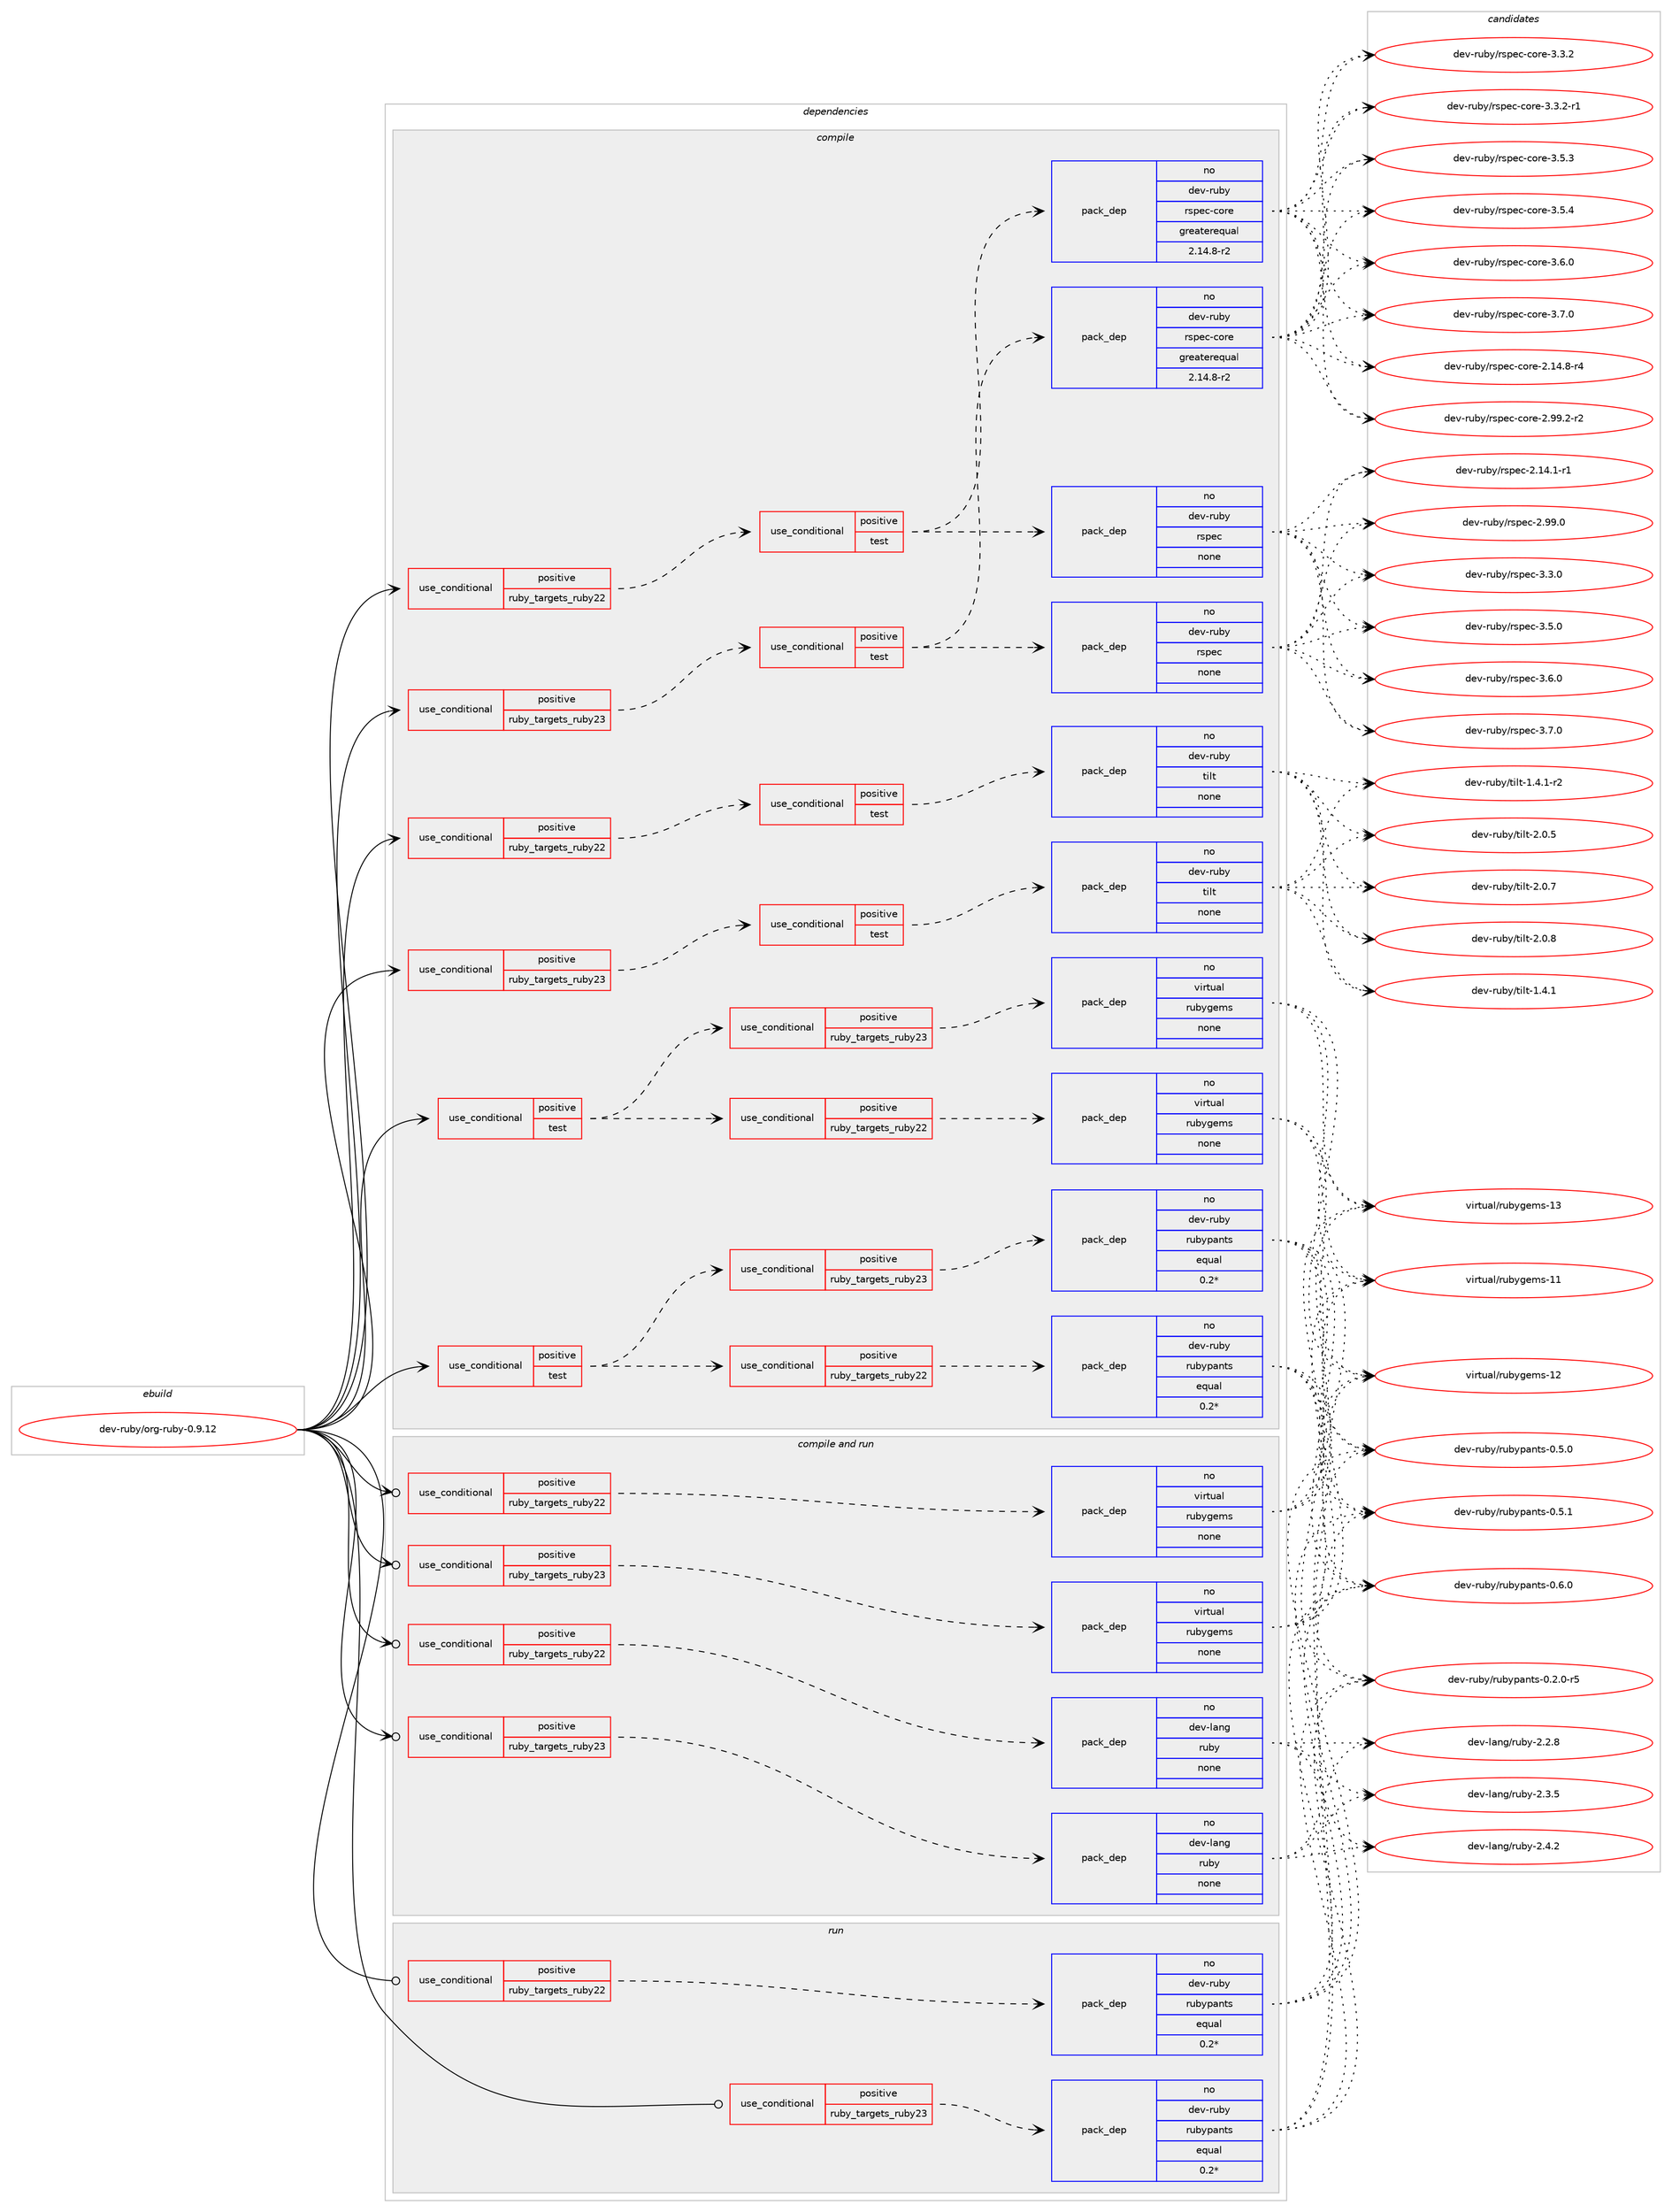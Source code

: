digraph prolog {

# *************
# Graph options
# *************

newrank=true;
concentrate=true;
compound=true;
graph [rankdir=LR,fontname=Helvetica,fontsize=10,ranksep=1.5];#, ranksep=2.5, nodesep=0.2];
edge  [arrowhead=vee];
node  [fontname=Helvetica,fontsize=10];

# **********
# The ebuild
# **********

subgraph cluster_leftcol {
color=gray;
rank=same;
label=<<i>ebuild</i>>;
id [label="dev-ruby/org-ruby-0.9.12", color=red, width=4, href="../dev-ruby/org-ruby-0.9.12.svg"];
}

# ****************
# The dependencies
# ****************

subgraph cluster_midcol {
color=gray;
label=<<i>dependencies</i>>;
subgraph cluster_compile {
fillcolor="#eeeeee";
style=filled;
label=<<i>compile</i>>;
subgraph cond64132 {
dependency252223 [label=<<TABLE BORDER="0" CELLBORDER="1" CELLSPACING="0" CELLPADDING="4"><TR><TD ROWSPAN="3" CELLPADDING="10">use_conditional</TD></TR><TR><TD>positive</TD></TR><TR><TD>ruby_targets_ruby22</TD></TR></TABLE>>, shape=none, color=red];
subgraph cond64133 {
dependency252224 [label=<<TABLE BORDER="0" CELLBORDER="1" CELLSPACING="0" CELLPADDING="4"><TR><TD ROWSPAN="3" CELLPADDING="10">use_conditional</TD></TR><TR><TD>positive</TD></TR><TR><TD>test</TD></TR></TABLE>>, shape=none, color=red];
subgraph pack183986 {
dependency252225 [label=<<TABLE BORDER="0" CELLBORDER="1" CELLSPACING="0" CELLPADDING="4" WIDTH="220"><TR><TD ROWSPAN="6" CELLPADDING="30">pack_dep</TD></TR><TR><TD WIDTH="110">no</TD></TR><TR><TD>dev-ruby</TD></TR><TR><TD>rspec</TD></TR><TR><TD>none</TD></TR><TR><TD></TD></TR></TABLE>>, shape=none, color=blue];
}
dependency252224:e -> dependency252225:w [weight=20,style="dashed",arrowhead="vee"];
subgraph pack183987 {
dependency252226 [label=<<TABLE BORDER="0" CELLBORDER="1" CELLSPACING="0" CELLPADDING="4" WIDTH="220"><TR><TD ROWSPAN="6" CELLPADDING="30">pack_dep</TD></TR><TR><TD WIDTH="110">no</TD></TR><TR><TD>dev-ruby</TD></TR><TR><TD>rspec-core</TD></TR><TR><TD>greaterequal</TD></TR><TR><TD>2.14.8-r2</TD></TR></TABLE>>, shape=none, color=blue];
}
dependency252224:e -> dependency252226:w [weight=20,style="dashed",arrowhead="vee"];
}
dependency252223:e -> dependency252224:w [weight=20,style="dashed",arrowhead="vee"];
}
id:e -> dependency252223:w [weight=20,style="solid",arrowhead="vee"];
subgraph cond64134 {
dependency252227 [label=<<TABLE BORDER="0" CELLBORDER="1" CELLSPACING="0" CELLPADDING="4"><TR><TD ROWSPAN="3" CELLPADDING="10">use_conditional</TD></TR><TR><TD>positive</TD></TR><TR><TD>ruby_targets_ruby22</TD></TR></TABLE>>, shape=none, color=red];
subgraph cond64135 {
dependency252228 [label=<<TABLE BORDER="0" CELLBORDER="1" CELLSPACING="0" CELLPADDING="4"><TR><TD ROWSPAN="3" CELLPADDING="10">use_conditional</TD></TR><TR><TD>positive</TD></TR><TR><TD>test</TD></TR></TABLE>>, shape=none, color=red];
subgraph pack183988 {
dependency252229 [label=<<TABLE BORDER="0" CELLBORDER="1" CELLSPACING="0" CELLPADDING="4" WIDTH="220"><TR><TD ROWSPAN="6" CELLPADDING="30">pack_dep</TD></TR><TR><TD WIDTH="110">no</TD></TR><TR><TD>dev-ruby</TD></TR><TR><TD>tilt</TD></TR><TR><TD>none</TD></TR><TR><TD></TD></TR></TABLE>>, shape=none, color=blue];
}
dependency252228:e -> dependency252229:w [weight=20,style="dashed",arrowhead="vee"];
}
dependency252227:e -> dependency252228:w [weight=20,style="dashed",arrowhead="vee"];
}
id:e -> dependency252227:w [weight=20,style="solid",arrowhead="vee"];
subgraph cond64136 {
dependency252230 [label=<<TABLE BORDER="0" CELLBORDER="1" CELLSPACING="0" CELLPADDING="4"><TR><TD ROWSPAN="3" CELLPADDING="10">use_conditional</TD></TR><TR><TD>positive</TD></TR><TR><TD>ruby_targets_ruby23</TD></TR></TABLE>>, shape=none, color=red];
subgraph cond64137 {
dependency252231 [label=<<TABLE BORDER="0" CELLBORDER="1" CELLSPACING="0" CELLPADDING="4"><TR><TD ROWSPAN="3" CELLPADDING="10">use_conditional</TD></TR><TR><TD>positive</TD></TR><TR><TD>test</TD></TR></TABLE>>, shape=none, color=red];
subgraph pack183989 {
dependency252232 [label=<<TABLE BORDER="0" CELLBORDER="1" CELLSPACING="0" CELLPADDING="4" WIDTH="220"><TR><TD ROWSPAN="6" CELLPADDING="30">pack_dep</TD></TR><TR><TD WIDTH="110">no</TD></TR><TR><TD>dev-ruby</TD></TR><TR><TD>rspec</TD></TR><TR><TD>none</TD></TR><TR><TD></TD></TR></TABLE>>, shape=none, color=blue];
}
dependency252231:e -> dependency252232:w [weight=20,style="dashed",arrowhead="vee"];
subgraph pack183990 {
dependency252233 [label=<<TABLE BORDER="0" CELLBORDER="1" CELLSPACING="0" CELLPADDING="4" WIDTH="220"><TR><TD ROWSPAN="6" CELLPADDING="30">pack_dep</TD></TR><TR><TD WIDTH="110">no</TD></TR><TR><TD>dev-ruby</TD></TR><TR><TD>rspec-core</TD></TR><TR><TD>greaterequal</TD></TR><TR><TD>2.14.8-r2</TD></TR></TABLE>>, shape=none, color=blue];
}
dependency252231:e -> dependency252233:w [weight=20,style="dashed",arrowhead="vee"];
}
dependency252230:e -> dependency252231:w [weight=20,style="dashed",arrowhead="vee"];
}
id:e -> dependency252230:w [weight=20,style="solid",arrowhead="vee"];
subgraph cond64138 {
dependency252234 [label=<<TABLE BORDER="0" CELLBORDER="1" CELLSPACING="0" CELLPADDING="4"><TR><TD ROWSPAN="3" CELLPADDING="10">use_conditional</TD></TR><TR><TD>positive</TD></TR><TR><TD>ruby_targets_ruby23</TD></TR></TABLE>>, shape=none, color=red];
subgraph cond64139 {
dependency252235 [label=<<TABLE BORDER="0" CELLBORDER="1" CELLSPACING="0" CELLPADDING="4"><TR><TD ROWSPAN="3" CELLPADDING="10">use_conditional</TD></TR><TR><TD>positive</TD></TR><TR><TD>test</TD></TR></TABLE>>, shape=none, color=red];
subgraph pack183991 {
dependency252236 [label=<<TABLE BORDER="0" CELLBORDER="1" CELLSPACING="0" CELLPADDING="4" WIDTH="220"><TR><TD ROWSPAN="6" CELLPADDING="30">pack_dep</TD></TR><TR><TD WIDTH="110">no</TD></TR><TR><TD>dev-ruby</TD></TR><TR><TD>tilt</TD></TR><TR><TD>none</TD></TR><TR><TD></TD></TR></TABLE>>, shape=none, color=blue];
}
dependency252235:e -> dependency252236:w [weight=20,style="dashed",arrowhead="vee"];
}
dependency252234:e -> dependency252235:w [weight=20,style="dashed",arrowhead="vee"];
}
id:e -> dependency252234:w [weight=20,style="solid",arrowhead="vee"];
subgraph cond64140 {
dependency252237 [label=<<TABLE BORDER="0" CELLBORDER="1" CELLSPACING="0" CELLPADDING="4"><TR><TD ROWSPAN="3" CELLPADDING="10">use_conditional</TD></TR><TR><TD>positive</TD></TR><TR><TD>test</TD></TR></TABLE>>, shape=none, color=red];
subgraph cond64141 {
dependency252238 [label=<<TABLE BORDER="0" CELLBORDER="1" CELLSPACING="0" CELLPADDING="4"><TR><TD ROWSPAN="3" CELLPADDING="10">use_conditional</TD></TR><TR><TD>positive</TD></TR><TR><TD>ruby_targets_ruby22</TD></TR></TABLE>>, shape=none, color=red];
subgraph pack183992 {
dependency252239 [label=<<TABLE BORDER="0" CELLBORDER="1" CELLSPACING="0" CELLPADDING="4" WIDTH="220"><TR><TD ROWSPAN="6" CELLPADDING="30">pack_dep</TD></TR><TR><TD WIDTH="110">no</TD></TR><TR><TD>dev-ruby</TD></TR><TR><TD>rubypants</TD></TR><TR><TD>equal</TD></TR><TR><TD>0.2*</TD></TR></TABLE>>, shape=none, color=blue];
}
dependency252238:e -> dependency252239:w [weight=20,style="dashed",arrowhead="vee"];
}
dependency252237:e -> dependency252238:w [weight=20,style="dashed",arrowhead="vee"];
subgraph cond64142 {
dependency252240 [label=<<TABLE BORDER="0" CELLBORDER="1" CELLSPACING="0" CELLPADDING="4"><TR><TD ROWSPAN="3" CELLPADDING="10">use_conditional</TD></TR><TR><TD>positive</TD></TR><TR><TD>ruby_targets_ruby23</TD></TR></TABLE>>, shape=none, color=red];
subgraph pack183993 {
dependency252241 [label=<<TABLE BORDER="0" CELLBORDER="1" CELLSPACING="0" CELLPADDING="4" WIDTH="220"><TR><TD ROWSPAN="6" CELLPADDING="30">pack_dep</TD></TR><TR><TD WIDTH="110">no</TD></TR><TR><TD>dev-ruby</TD></TR><TR><TD>rubypants</TD></TR><TR><TD>equal</TD></TR><TR><TD>0.2*</TD></TR></TABLE>>, shape=none, color=blue];
}
dependency252240:e -> dependency252241:w [weight=20,style="dashed",arrowhead="vee"];
}
dependency252237:e -> dependency252240:w [weight=20,style="dashed",arrowhead="vee"];
}
id:e -> dependency252237:w [weight=20,style="solid",arrowhead="vee"];
subgraph cond64143 {
dependency252242 [label=<<TABLE BORDER="0" CELLBORDER="1" CELLSPACING="0" CELLPADDING="4"><TR><TD ROWSPAN="3" CELLPADDING="10">use_conditional</TD></TR><TR><TD>positive</TD></TR><TR><TD>test</TD></TR></TABLE>>, shape=none, color=red];
subgraph cond64144 {
dependency252243 [label=<<TABLE BORDER="0" CELLBORDER="1" CELLSPACING="0" CELLPADDING="4"><TR><TD ROWSPAN="3" CELLPADDING="10">use_conditional</TD></TR><TR><TD>positive</TD></TR><TR><TD>ruby_targets_ruby22</TD></TR></TABLE>>, shape=none, color=red];
subgraph pack183994 {
dependency252244 [label=<<TABLE BORDER="0" CELLBORDER="1" CELLSPACING="0" CELLPADDING="4" WIDTH="220"><TR><TD ROWSPAN="6" CELLPADDING="30">pack_dep</TD></TR><TR><TD WIDTH="110">no</TD></TR><TR><TD>virtual</TD></TR><TR><TD>rubygems</TD></TR><TR><TD>none</TD></TR><TR><TD></TD></TR></TABLE>>, shape=none, color=blue];
}
dependency252243:e -> dependency252244:w [weight=20,style="dashed",arrowhead="vee"];
}
dependency252242:e -> dependency252243:w [weight=20,style="dashed",arrowhead="vee"];
subgraph cond64145 {
dependency252245 [label=<<TABLE BORDER="0" CELLBORDER="1" CELLSPACING="0" CELLPADDING="4"><TR><TD ROWSPAN="3" CELLPADDING="10">use_conditional</TD></TR><TR><TD>positive</TD></TR><TR><TD>ruby_targets_ruby23</TD></TR></TABLE>>, shape=none, color=red];
subgraph pack183995 {
dependency252246 [label=<<TABLE BORDER="0" CELLBORDER="1" CELLSPACING="0" CELLPADDING="4" WIDTH="220"><TR><TD ROWSPAN="6" CELLPADDING="30">pack_dep</TD></TR><TR><TD WIDTH="110">no</TD></TR><TR><TD>virtual</TD></TR><TR><TD>rubygems</TD></TR><TR><TD>none</TD></TR><TR><TD></TD></TR></TABLE>>, shape=none, color=blue];
}
dependency252245:e -> dependency252246:w [weight=20,style="dashed",arrowhead="vee"];
}
dependency252242:e -> dependency252245:w [weight=20,style="dashed",arrowhead="vee"];
}
id:e -> dependency252242:w [weight=20,style="solid",arrowhead="vee"];
}
subgraph cluster_compileandrun {
fillcolor="#eeeeee";
style=filled;
label=<<i>compile and run</i>>;
subgraph cond64146 {
dependency252247 [label=<<TABLE BORDER="0" CELLBORDER="1" CELLSPACING="0" CELLPADDING="4"><TR><TD ROWSPAN="3" CELLPADDING="10">use_conditional</TD></TR><TR><TD>positive</TD></TR><TR><TD>ruby_targets_ruby22</TD></TR></TABLE>>, shape=none, color=red];
subgraph pack183996 {
dependency252248 [label=<<TABLE BORDER="0" CELLBORDER="1" CELLSPACING="0" CELLPADDING="4" WIDTH="220"><TR><TD ROWSPAN="6" CELLPADDING="30">pack_dep</TD></TR><TR><TD WIDTH="110">no</TD></TR><TR><TD>dev-lang</TD></TR><TR><TD>ruby</TD></TR><TR><TD>none</TD></TR><TR><TD></TD></TR></TABLE>>, shape=none, color=blue];
}
dependency252247:e -> dependency252248:w [weight=20,style="dashed",arrowhead="vee"];
}
id:e -> dependency252247:w [weight=20,style="solid",arrowhead="odotvee"];
subgraph cond64147 {
dependency252249 [label=<<TABLE BORDER="0" CELLBORDER="1" CELLSPACING="0" CELLPADDING="4"><TR><TD ROWSPAN="3" CELLPADDING="10">use_conditional</TD></TR><TR><TD>positive</TD></TR><TR><TD>ruby_targets_ruby22</TD></TR></TABLE>>, shape=none, color=red];
subgraph pack183997 {
dependency252250 [label=<<TABLE BORDER="0" CELLBORDER="1" CELLSPACING="0" CELLPADDING="4" WIDTH="220"><TR><TD ROWSPAN="6" CELLPADDING="30">pack_dep</TD></TR><TR><TD WIDTH="110">no</TD></TR><TR><TD>virtual</TD></TR><TR><TD>rubygems</TD></TR><TR><TD>none</TD></TR><TR><TD></TD></TR></TABLE>>, shape=none, color=blue];
}
dependency252249:e -> dependency252250:w [weight=20,style="dashed",arrowhead="vee"];
}
id:e -> dependency252249:w [weight=20,style="solid",arrowhead="odotvee"];
subgraph cond64148 {
dependency252251 [label=<<TABLE BORDER="0" CELLBORDER="1" CELLSPACING="0" CELLPADDING="4"><TR><TD ROWSPAN="3" CELLPADDING="10">use_conditional</TD></TR><TR><TD>positive</TD></TR><TR><TD>ruby_targets_ruby23</TD></TR></TABLE>>, shape=none, color=red];
subgraph pack183998 {
dependency252252 [label=<<TABLE BORDER="0" CELLBORDER="1" CELLSPACING="0" CELLPADDING="4" WIDTH="220"><TR><TD ROWSPAN="6" CELLPADDING="30">pack_dep</TD></TR><TR><TD WIDTH="110">no</TD></TR><TR><TD>dev-lang</TD></TR><TR><TD>ruby</TD></TR><TR><TD>none</TD></TR><TR><TD></TD></TR></TABLE>>, shape=none, color=blue];
}
dependency252251:e -> dependency252252:w [weight=20,style="dashed",arrowhead="vee"];
}
id:e -> dependency252251:w [weight=20,style="solid",arrowhead="odotvee"];
subgraph cond64149 {
dependency252253 [label=<<TABLE BORDER="0" CELLBORDER="1" CELLSPACING="0" CELLPADDING="4"><TR><TD ROWSPAN="3" CELLPADDING="10">use_conditional</TD></TR><TR><TD>positive</TD></TR><TR><TD>ruby_targets_ruby23</TD></TR></TABLE>>, shape=none, color=red];
subgraph pack183999 {
dependency252254 [label=<<TABLE BORDER="0" CELLBORDER="1" CELLSPACING="0" CELLPADDING="4" WIDTH="220"><TR><TD ROWSPAN="6" CELLPADDING="30">pack_dep</TD></TR><TR><TD WIDTH="110">no</TD></TR><TR><TD>virtual</TD></TR><TR><TD>rubygems</TD></TR><TR><TD>none</TD></TR><TR><TD></TD></TR></TABLE>>, shape=none, color=blue];
}
dependency252253:e -> dependency252254:w [weight=20,style="dashed",arrowhead="vee"];
}
id:e -> dependency252253:w [weight=20,style="solid",arrowhead="odotvee"];
}
subgraph cluster_run {
fillcolor="#eeeeee";
style=filled;
label=<<i>run</i>>;
subgraph cond64150 {
dependency252255 [label=<<TABLE BORDER="0" CELLBORDER="1" CELLSPACING="0" CELLPADDING="4"><TR><TD ROWSPAN="3" CELLPADDING="10">use_conditional</TD></TR><TR><TD>positive</TD></TR><TR><TD>ruby_targets_ruby22</TD></TR></TABLE>>, shape=none, color=red];
subgraph pack184000 {
dependency252256 [label=<<TABLE BORDER="0" CELLBORDER="1" CELLSPACING="0" CELLPADDING="4" WIDTH="220"><TR><TD ROWSPAN="6" CELLPADDING="30">pack_dep</TD></TR><TR><TD WIDTH="110">no</TD></TR><TR><TD>dev-ruby</TD></TR><TR><TD>rubypants</TD></TR><TR><TD>equal</TD></TR><TR><TD>0.2*</TD></TR></TABLE>>, shape=none, color=blue];
}
dependency252255:e -> dependency252256:w [weight=20,style="dashed",arrowhead="vee"];
}
id:e -> dependency252255:w [weight=20,style="solid",arrowhead="odot"];
subgraph cond64151 {
dependency252257 [label=<<TABLE BORDER="0" CELLBORDER="1" CELLSPACING="0" CELLPADDING="4"><TR><TD ROWSPAN="3" CELLPADDING="10">use_conditional</TD></TR><TR><TD>positive</TD></TR><TR><TD>ruby_targets_ruby23</TD></TR></TABLE>>, shape=none, color=red];
subgraph pack184001 {
dependency252258 [label=<<TABLE BORDER="0" CELLBORDER="1" CELLSPACING="0" CELLPADDING="4" WIDTH="220"><TR><TD ROWSPAN="6" CELLPADDING="30">pack_dep</TD></TR><TR><TD WIDTH="110">no</TD></TR><TR><TD>dev-ruby</TD></TR><TR><TD>rubypants</TD></TR><TR><TD>equal</TD></TR><TR><TD>0.2*</TD></TR></TABLE>>, shape=none, color=blue];
}
dependency252257:e -> dependency252258:w [weight=20,style="dashed",arrowhead="vee"];
}
id:e -> dependency252257:w [weight=20,style="solid",arrowhead="odot"];
}
}

# **************
# The candidates
# **************

subgraph cluster_choices {
rank=same;
color=gray;
label=<<i>candidates</i>>;

subgraph choice183986 {
color=black;
nodesep=1;
choice10010111845114117981214711411511210199455046495246494511449 [label="dev-ruby/rspec-2.14.1-r1", color=red, width=4,href="../dev-ruby/rspec-2.14.1-r1.svg"];
choice1001011184511411798121471141151121019945504657574648 [label="dev-ruby/rspec-2.99.0", color=red, width=4,href="../dev-ruby/rspec-2.99.0.svg"];
choice10010111845114117981214711411511210199455146514648 [label="dev-ruby/rspec-3.3.0", color=red, width=4,href="../dev-ruby/rspec-3.3.0.svg"];
choice10010111845114117981214711411511210199455146534648 [label="dev-ruby/rspec-3.5.0", color=red, width=4,href="../dev-ruby/rspec-3.5.0.svg"];
choice10010111845114117981214711411511210199455146544648 [label="dev-ruby/rspec-3.6.0", color=red, width=4,href="../dev-ruby/rspec-3.6.0.svg"];
choice10010111845114117981214711411511210199455146554648 [label="dev-ruby/rspec-3.7.0", color=red, width=4,href="../dev-ruby/rspec-3.7.0.svg"];
dependency252225:e -> choice10010111845114117981214711411511210199455046495246494511449:w [style=dotted,weight="100"];
dependency252225:e -> choice1001011184511411798121471141151121019945504657574648:w [style=dotted,weight="100"];
dependency252225:e -> choice10010111845114117981214711411511210199455146514648:w [style=dotted,weight="100"];
dependency252225:e -> choice10010111845114117981214711411511210199455146534648:w [style=dotted,weight="100"];
dependency252225:e -> choice10010111845114117981214711411511210199455146544648:w [style=dotted,weight="100"];
dependency252225:e -> choice10010111845114117981214711411511210199455146554648:w [style=dotted,weight="100"];
}
subgraph choice183987 {
color=black;
nodesep=1;
choice100101118451141179812147114115112101994599111114101455046495246564511452 [label="dev-ruby/rspec-core-2.14.8-r4", color=red, width=4,href="../dev-ruby/rspec-core-2.14.8-r4.svg"];
choice100101118451141179812147114115112101994599111114101455046575746504511450 [label="dev-ruby/rspec-core-2.99.2-r2", color=red, width=4,href="../dev-ruby/rspec-core-2.99.2-r2.svg"];
choice100101118451141179812147114115112101994599111114101455146514650 [label="dev-ruby/rspec-core-3.3.2", color=red, width=4,href="../dev-ruby/rspec-core-3.3.2.svg"];
choice1001011184511411798121471141151121019945991111141014551465146504511449 [label="dev-ruby/rspec-core-3.3.2-r1", color=red, width=4,href="../dev-ruby/rspec-core-3.3.2-r1.svg"];
choice100101118451141179812147114115112101994599111114101455146534651 [label="dev-ruby/rspec-core-3.5.3", color=red, width=4,href="../dev-ruby/rspec-core-3.5.3.svg"];
choice100101118451141179812147114115112101994599111114101455146534652 [label="dev-ruby/rspec-core-3.5.4", color=red, width=4,href="../dev-ruby/rspec-core-3.5.4.svg"];
choice100101118451141179812147114115112101994599111114101455146544648 [label="dev-ruby/rspec-core-3.6.0", color=red, width=4,href="../dev-ruby/rspec-core-3.6.0.svg"];
choice100101118451141179812147114115112101994599111114101455146554648 [label="dev-ruby/rspec-core-3.7.0", color=red, width=4,href="../dev-ruby/rspec-core-3.7.0.svg"];
dependency252226:e -> choice100101118451141179812147114115112101994599111114101455046495246564511452:w [style=dotted,weight="100"];
dependency252226:e -> choice100101118451141179812147114115112101994599111114101455046575746504511450:w [style=dotted,weight="100"];
dependency252226:e -> choice100101118451141179812147114115112101994599111114101455146514650:w [style=dotted,weight="100"];
dependency252226:e -> choice1001011184511411798121471141151121019945991111141014551465146504511449:w [style=dotted,weight="100"];
dependency252226:e -> choice100101118451141179812147114115112101994599111114101455146534651:w [style=dotted,weight="100"];
dependency252226:e -> choice100101118451141179812147114115112101994599111114101455146534652:w [style=dotted,weight="100"];
dependency252226:e -> choice100101118451141179812147114115112101994599111114101455146544648:w [style=dotted,weight="100"];
dependency252226:e -> choice100101118451141179812147114115112101994599111114101455146554648:w [style=dotted,weight="100"];
}
subgraph choice183988 {
color=black;
nodesep=1;
choice100101118451141179812147116105108116454946524649 [label="dev-ruby/tilt-1.4.1", color=red, width=4,href="../dev-ruby/tilt-1.4.1.svg"];
choice1001011184511411798121471161051081164549465246494511450 [label="dev-ruby/tilt-1.4.1-r2", color=red, width=4,href="../dev-ruby/tilt-1.4.1-r2.svg"];
choice100101118451141179812147116105108116455046484653 [label="dev-ruby/tilt-2.0.5", color=red, width=4,href="../dev-ruby/tilt-2.0.5.svg"];
choice100101118451141179812147116105108116455046484655 [label="dev-ruby/tilt-2.0.7", color=red, width=4,href="../dev-ruby/tilt-2.0.7.svg"];
choice100101118451141179812147116105108116455046484656 [label="dev-ruby/tilt-2.0.8", color=red, width=4,href="../dev-ruby/tilt-2.0.8.svg"];
dependency252229:e -> choice100101118451141179812147116105108116454946524649:w [style=dotted,weight="100"];
dependency252229:e -> choice1001011184511411798121471161051081164549465246494511450:w [style=dotted,weight="100"];
dependency252229:e -> choice100101118451141179812147116105108116455046484653:w [style=dotted,weight="100"];
dependency252229:e -> choice100101118451141179812147116105108116455046484655:w [style=dotted,weight="100"];
dependency252229:e -> choice100101118451141179812147116105108116455046484656:w [style=dotted,weight="100"];
}
subgraph choice183989 {
color=black;
nodesep=1;
choice10010111845114117981214711411511210199455046495246494511449 [label="dev-ruby/rspec-2.14.1-r1", color=red, width=4,href="../dev-ruby/rspec-2.14.1-r1.svg"];
choice1001011184511411798121471141151121019945504657574648 [label="dev-ruby/rspec-2.99.0", color=red, width=4,href="../dev-ruby/rspec-2.99.0.svg"];
choice10010111845114117981214711411511210199455146514648 [label="dev-ruby/rspec-3.3.0", color=red, width=4,href="../dev-ruby/rspec-3.3.0.svg"];
choice10010111845114117981214711411511210199455146534648 [label="dev-ruby/rspec-3.5.0", color=red, width=4,href="../dev-ruby/rspec-3.5.0.svg"];
choice10010111845114117981214711411511210199455146544648 [label="dev-ruby/rspec-3.6.0", color=red, width=4,href="../dev-ruby/rspec-3.6.0.svg"];
choice10010111845114117981214711411511210199455146554648 [label="dev-ruby/rspec-3.7.0", color=red, width=4,href="../dev-ruby/rspec-3.7.0.svg"];
dependency252232:e -> choice10010111845114117981214711411511210199455046495246494511449:w [style=dotted,weight="100"];
dependency252232:e -> choice1001011184511411798121471141151121019945504657574648:w [style=dotted,weight="100"];
dependency252232:e -> choice10010111845114117981214711411511210199455146514648:w [style=dotted,weight="100"];
dependency252232:e -> choice10010111845114117981214711411511210199455146534648:w [style=dotted,weight="100"];
dependency252232:e -> choice10010111845114117981214711411511210199455146544648:w [style=dotted,weight="100"];
dependency252232:e -> choice10010111845114117981214711411511210199455146554648:w [style=dotted,weight="100"];
}
subgraph choice183990 {
color=black;
nodesep=1;
choice100101118451141179812147114115112101994599111114101455046495246564511452 [label="dev-ruby/rspec-core-2.14.8-r4", color=red, width=4,href="../dev-ruby/rspec-core-2.14.8-r4.svg"];
choice100101118451141179812147114115112101994599111114101455046575746504511450 [label="dev-ruby/rspec-core-2.99.2-r2", color=red, width=4,href="../dev-ruby/rspec-core-2.99.2-r2.svg"];
choice100101118451141179812147114115112101994599111114101455146514650 [label="dev-ruby/rspec-core-3.3.2", color=red, width=4,href="../dev-ruby/rspec-core-3.3.2.svg"];
choice1001011184511411798121471141151121019945991111141014551465146504511449 [label="dev-ruby/rspec-core-3.3.2-r1", color=red, width=4,href="../dev-ruby/rspec-core-3.3.2-r1.svg"];
choice100101118451141179812147114115112101994599111114101455146534651 [label="dev-ruby/rspec-core-3.5.3", color=red, width=4,href="../dev-ruby/rspec-core-3.5.3.svg"];
choice100101118451141179812147114115112101994599111114101455146534652 [label="dev-ruby/rspec-core-3.5.4", color=red, width=4,href="../dev-ruby/rspec-core-3.5.4.svg"];
choice100101118451141179812147114115112101994599111114101455146544648 [label="dev-ruby/rspec-core-3.6.0", color=red, width=4,href="../dev-ruby/rspec-core-3.6.0.svg"];
choice100101118451141179812147114115112101994599111114101455146554648 [label="dev-ruby/rspec-core-3.7.0", color=red, width=4,href="../dev-ruby/rspec-core-3.7.0.svg"];
dependency252233:e -> choice100101118451141179812147114115112101994599111114101455046495246564511452:w [style=dotted,weight="100"];
dependency252233:e -> choice100101118451141179812147114115112101994599111114101455046575746504511450:w [style=dotted,weight="100"];
dependency252233:e -> choice100101118451141179812147114115112101994599111114101455146514650:w [style=dotted,weight="100"];
dependency252233:e -> choice1001011184511411798121471141151121019945991111141014551465146504511449:w [style=dotted,weight="100"];
dependency252233:e -> choice100101118451141179812147114115112101994599111114101455146534651:w [style=dotted,weight="100"];
dependency252233:e -> choice100101118451141179812147114115112101994599111114101455146534652:w [style=dotted,weight="100"];
dependency252233:e -> choice100101118451141179812147114115112101994599111114101455146544648:w [style=dotted,weight="100"];
dependency252233:e -> choice100101118451141179812147114115112101994599111114101455146554648:w [style=dotted,weight="100"];
}
subgraph choice183991 {
color=black;
nodesep=1;
choice100101118451141179812147116105108116454946524649 [label="dev-ruby/tilt-1.4.1", color=red, width=4,href="../dev-ruby/tilt-1.4.1.svg"];
choice1001011184511411798121471161051081164549465246494511450 [label="dev-ruby/tilt-1.4.1-r2", color=red, width=4,href="../dev-ruby/tilt-1.4.1-r2.svg"];
choice100101118451141179812147116105108116455046484653 [label="dev-ruby/tilt-2.0.5", color=red, width=4,href="../dev-ruby/tilt-2.0.5.svg"];
choice100101118451141179812147116105108116455046484655 [label="dev-ruby/tilt-2.0.7", color=red, width=4,href="../dev-ruby/tilt-2.0.7.svg"];
choice100101118451141179812147116105108116455046484656 [label="dev-ruby/tilt-2.0.8", color=red, width=4,href="../dev-ruby/tilt-2.0.8.svg"];
dependency252236:e -> choice100101118451141179812147116105108116454946524649:w [style=dotted,weight="100"];
dependency252236:e -> choice1001011184511411798121471161051081164549465246494511450:w [style=dotted,weight="100"];
dependency252236:e -> choice100101118451141179812147116105108116455046484653:w [style=dotted,weight="100"];
dependency252236:e -> choice100101118451141179812147116105108116455046484655:w [style=dotted,weight="100"];
dependency252236:e -> choice100101118451141179812147116105108116455046484656:w [style=dotted,weight="100"];
}
subgraph choice183992 {
color=black;
nodesep=1;
choice10010111845114117981214711411798121112971101161154548465046484511453 [label="dev-ruby/rubypants-0.2.0-r5", color=red, width=4,href="../dev-ruby/rubypants-0.2.0-r5.svg"];
choice1001011184511411798121471141179812111297110116115454846534648 [label="dev-ruby/rubypants-0.5.0", color=red, width=4,href="../dev-ruby/rubypants-0.5.0.svg"];
choice1001011184511411798121471141179812111297110116115454846534649 [label="dev-ruby/rubypants-0.5.1", color=red, width=4,href="../dev-ruby/rubypants-0.5.1.svg"];
choice1001011184511411798121471141179812111297110116115454846544648 [label="dev-ruby/rubypants-0.6.0", color=red, width=4,href="../dev-ruby/rubypants-0.6.0.svg"];
dependency252239:e -> choice10010111845114117981214711411798121112971101161154548465046484511453:w [style=dotted,weight="100"];
dependency252239:e -> choice1001011184511411798121471141179812111297110116115454846534648:w [style=dotted,weight="100"];
dependency252239:e -> choice1001011184511411798121471141179812111297110116115454846534649:w [style=dotted,weight="100"];
dependency252239:e -> choice1001011184511411798121471141179812111297110116115454846544648:w [style=dotted,weight="100"];
}
subgraph choice183993 {
color=black;
nodesep=1;
choice10010111845114117981214711411798121112971101161154548465046484511453 [label="dev-ruby/rubypants-0.2.0-r5", color=red, width=4,href="../dev-ruby/rubypants-0.2.0-r5.svg"];
choice1001011184511411798121471141179812111297110116115454846534648 [label="dev-ruby/rubypants-0.5.0", color=red, width=4,href="../dev-ruby/rubypants-0.5.0.svg"];
choice1001011184511411798121471141179812111297110116115454846534649 [label="dev-ruby/rubypants-0.5.1", color=red, width=4,href="../dev-ruby/rubypants-0.5.1.svg"];
choice1001011184511411798121471141179812111297110116115454846544648 [label="dev-ruby/rubypants-0.6.0", color=red, width=4,href="../dev-ruby/rubypants-0.6.0.svg"];
dependency252241:e -> choice10010111845114117981214711411798121112971101161154548465046484511453:w [style=dotted,weight="100"];
dependency252241:e -> choice1001011184511411798121471141179812111297110116115454846534648:w [style=dotted,weight="100"];
dependency252241:e -> choice1001011184511411798121471141179812111297110116115454846534649:w [style=dotted,weight="100"];
dependency252241:e -> choice1001011184511411798121471141179812111297110116115454846544648:w [style=dotted,weight="100"];
}
subgraph choice183994 {
color=black;
nodesep=1;
choice118105114116117971084711411798121103101109115454949 [label="virtual/rubygems-11", color=red, width=4,href="../virtual/rubygems-11.svg"];
choice118105114116117971084711411798121103101109115454950 [label="virtual/rubygems-12", color=red, width=4,href="../virtual/rubygems-12.svg"];
choice118105114116117971084711411798121103101109115454951 [label="virtual/rubygems-13", color=red, width=4,href="../virtual/rubygems-13.svg"];
dependency252244:e -> choice118105114116117971084711411798121103101109115454949:w [style=dotted,weight="100"];
dependency252244:e -> choice118105114116117971084711411798121103101109115454950:w [style=dotted,weight="100"];
dependency252244:e -> choice118105114116117971084711411798121103101109115454951:w [style=dotted,weight="100"];
}
subgraph choice183995 {
color=black;
nodesep=1;
choice118105114116117971084711411798121103101109115454949 [label="virtual/rubygems-11", color=red, width=4,href="../virtual/rubygems-11.svg"];
choice118105114116117971084711411798121103101109115454950 [label="virtual/rubygems-12", color=red, width=4,href="../virtual/rubygems-12.svg"];
choice118105114116117971084711411798121103101109115454951 [label="virtual/rubygems-13", color=red, width=4,href="../virtual/rubygems-13.svg"];
dependency252246:e -> choice118105114116117971084711411798121103101109115454949:w [style=dotted,weight="100"];
dependency252246:e -> choice118105114116117971084711411798121103101109115454950:w [style=dotted,weight="100"];
dependency252246:e -> choice118105114116117971084711411798121103101109115454951:w [style=dotted,weight="100"];
}
subgraph choice183996 {
color=black;
nodesep=1;
choice10010111845108971101034711411798121455046504656 [label="dev-lang/ruby-2.2.8", color=red, width=4,href="../dev-lang/ruby-2.2.8.svg"];
choice10010111845108971101034711411798121455046514653 [label="dev-lang/ruby-2.3.5", color=red, width=4,href="../dev-lang/ruby-2.3.5.svg"];
choice10010111845108971101034711411798121455046524650 [label="dev-lang/ruby-2.4.2", color=red, width=4,href="../dev-lang/ruby-2.4.2.svg"];
dependency252248:e -> choice10010111845108971101034711411798121455046504656:w [style=dotted,weight="100"];
dependency252248:e -> choice10010111845108971101034711411798121455046514653:w [style=dotted,weight="100"];
dependency252248:e -> choice10010111845108971101034711411798121455046524650:w [style=dotted,weight="100"];
}
subgraph choice183997 {
color=black;
nodesep=1;
choice118105114116117971084711411798121103101109115454949 [label="virtual/rubygems-11", color=red, width=4,href="../virtual/rubygems-11.svg"];
choice118105114116117971084711411798121103101109115454950 [label="virtual/rubygems-12", color=red, width=4,href="../virtual/rubygems-12.svg"];
choice118105114116117971084711411798121103101109115454951 [label="virtual/rubygems-13", color=red, width=4,href="../virtual/rubygems-13.svg"];
dependency252250:e -> choice118105114116117971084711411798121103101109115454949:w [style=dotted,weight="100"];
dependency252250:e -> choice118105114116117971084711411798121103101109115454950:w [style=dotted,weight="100"];
dependency252250:e -> choice118105114116117971084711411798121103101109115454951:w [style=dotted,weight="100"];
}
subgraph choice183998 {
color=black;
nodesep=1;
choice10010111845108971101034711411798121455046504656 [label="dev-lang/ruby-2.2.8", color=red, width=4,href="../dev-lang/ruby-2.2.8.svg"];
choice10010111845108971101034711411798121455046514653 [label="dev-lang/ruby-2.3.5", color=red, width=4,href="../dev-lang/ruby-2.3.5.svg"];
choice10010111845108971101034711411798121455046524650 [label="dev-lang/ruby-2.4.2", color=red, width=4,href="../dev-lang/ruby-2.4.2.svg"];
dependency252252:e -> choice10010111845108971101034711411798121455046504656:w [style=dotted,weight="100"];
dependency252252:e -> choice10010111845108971101034711411798121455046514653:w [style=dotted,weight="100"];
dependency252252:e -> choice10010111845108971101034711411798121455046524650:w [style=dotted,weight="100"];
}
subgraph choice183999 {
color=black;
nodesep=1;
choice118105114116117971084711411798121103101109115454949 [label="virtual/rubygems-11", color=red, width=4,href="../virtual/rubygems-11.svg"];
choice118105114116117971084711411798121103101109115454950 [label="virtual/rubygems-12", color=red, width=4,href="../virtual/rubygems-12.svg"];
choice118105114116117971084711411798121103101109115454951 [label="virtual/rubygems-13", color=red, width=4,href="../virtual/rubygems-13.svg"];
dependency252254:e -> choice118105114116117971084711411798121103101109115454949:w [style=dotted,weight="100"];
dependency252254:e -> choice118105114116117971084711411798121103101109115454950:w [style=dotted,weight="100"];
dependency252254:e -> choice118105114116117971084711411798121103101109115454951:w [style=dotted,weight="100"];
}
subgraph choice184000 {
color=black;
nodesep=1;
choice10010111845114117981214711411798121112971101161154548465046484511453 [label="dev-ruby/rubypants-0.2.0-r5", color=red, width=4,href="../dev-ruby/rubypants-0.2.0-r5.svg"];
choice1001011184511411798121471141179812111297110116115454846534648 [label="dev-ruby/rubypants-0.5.0", color=red, width=4,href="../dev-ruby/rubypants-0.5.0.svg"];
choice1001011184511411798121471141179812111297110116115454846534649 [label="dev-ruby/rubypants-0.5.1", color=red, width=4,href="../dev-ruby/rubypants-0.5.1.svg"];
choice1001011184511411798121471141179812111297110116115454846544648 [label="dev-ruby/rubypants-0.6.0", color=red, width=4,href="../dev-ruby/rubypants-0.6.0.svg"];
dependency252256:e -> choice10010111845114117981214711411798121112971101161154548465046484511453:w [style=dotted,weight="100"];
dependency252256:e -> choice1001011184511411798121471141179812111297110116115454846534648:w [style=dotted,weight="100"];
dependency252256:e -> choice1001011184511411798121471141179812111297110116115454846534649:w [style=dotted,weight="100"];
dependency252256:e -> choice1001011184511411798121471141179812111297110116115454846544648:w [style=dotted,weight="100"];
}
subgraph choice184001 {
color=black;
nodesep=1;
choice10010111845114117981214711411798121112971101161154548465046484511453 [label="dev-ruby/rubypants-0.2.0-r5", color=red, width=4,href="../dev-ruby/rubypants-0.2.0-r5.svg"];
choice1001011184511411798121471141179812111297110116115454846534648 [label="dev-ruby/rubypants-0.5.0", color=red, width=4,href="../dev-ruby/rubypants-0.5.0.svg"];
choice1001011184511411798121471141179812111297110116115454846534649 [label="dev-ruby/rubypants-0.5.1", color=red, width=4,href="../dev-ruby/rubypants-0.5.1.svg"];
choice1001011184511411798121471141179812111297110116115454846544648 [label="dev-ruby/rubypants-0.6.0", color=red, width=4,href="../dev-ruby/rubypants-0.6.0.svg"];
dependency252258:e -> choice10010111845114117981214711411798121112971101161154548465046484511453:w [style=dotted,weight="100"];
dependency252258:e -> choice1001011184511411798121471141179812111297110116115454846534648:w [style=dotted,weight="100"];
dependency252258:e -> choice1001011184511411798121471141179812111297110116115454846534649:w [style=dotted,weight="100"];
dependency252258:e -> choice1001011184511411798121471141179812111297110116115454846544648:w [style=dotted,weight="100"];
}
}

}
